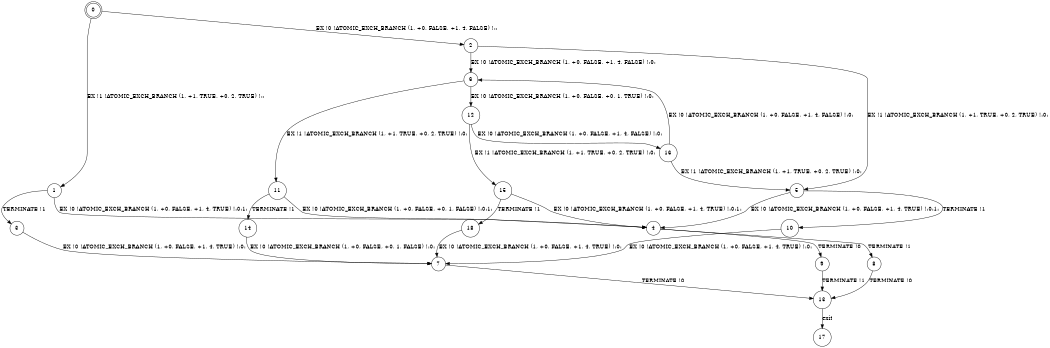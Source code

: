 digraph BCG {
size = "7, 10.5";
center = TRUE;
node [shape = circle];
0 [peripheries = 2];
0 -> 1 [label = "EX !1 !ATOMIC_EXCH_BRANCH (1, +1, TRUE, +0, 2, TRUE) !::"];
0 -> 2 [label = "EX !0 !ATOMIC_EXCH_BRANCH (1, +0, FALSE, +1, 4, FALSE) !::"];
1 -> 3 [label = "TERMINATE !1"];
1 -> 4 [label = "EX !0 !ATOMIC_EXCH_BRANCH (1, +0, FALSE, +1, 4, TRUE) !:0:1:"];
2 -> 5 [label = "EX !1 !ATOMIC_EXCH_BRANCH (1, +1, TRUE, +0, 2, TRUE) !:0:"];
2 -> 6 [label = "EX !0 !ATOMIC_EXCH_BRANCH (1, +0, FALSE, +1, 4, FALSE) !:0:"];
3 -> 7 [label = "EX !0 !ATOMIC_EXCH_BRANCH (1, +0, FALSE, +1, 4, TRUE) !:0:"];
4 -> 8 [label = "TERMINATE !1"];
4 -> 9 [label = "TERMINATE !0"];
5 -> 10 [label = "TERMINATE !1"];
5 -> 4 [label = "EX !0 !ATOMIC_EXCH_BRANCH (1, +0, FALSE, +1, 4, TRUE) !:0:1:"];
6 -> 11 [label = "EX !1 !ATOMIC_EXCH_BRANCH (1, +1, TRUE, +0, 2, TRUE) !:0:"];
6 -> 12 [label = "EX !0 !ATOMIC_EXCH_BRANCH (1, +0, FALSE, +0, 1, TRUE) !:0:"];
7 -> 13 [label = "TERMINATE !0"];
8 -> 13 [label = "TERMINATE !0"];
9 -> 13 [label = "TERMINATE !1"];
10 -> 7 [label = "EX !0 !ATOMIC_EXCH_BRANCH (1, +0, FALSE, +1, 4, TRUE) !:0:"];
11 -> 14 [label = "TERMINATE !1"];
11 -> 4 [label = "EX !0 !ATOMIC_EXCH_BRANCH (1, +0, FALSE, +0, 1, FALSE) !:0:1:"];
12 -> 15 [label = "EX !1 !ATOMIC_EXCH_BRANCH (1, +1, TRUE, +0, 2, TRUE) !:0:"];
12 -> 16 [label = "EX !0 !ATOMIC_EXCH_BRANCH (1, +0, FALSE, +1, 4, FALSE) !:0:"];
13 -> 17 [label = "exit"];
14 -> 7 [label = "EX !0 !ATOMIC_EXCH_BRANCH (1, +0, FALSE, +0, 1, FALSE) !:0:"];
15 -> 18 [label = "TERMINATE !1"];
15 -> 4 [label = "EX !0 !ATOMIC_EXCH_BRANCH (1, +0, FALSE, +1, 4, TRUE) !:0:1:"];
16 -> 5 [label = "EX !1 !ATOMIC_EXCH_BRANCH (1, +1, TRUE, +0, 2, TRUE) !:0:"];
16 -> 6 [label = "EX !0 !ATOMIC_EXCH_BRANCH (1, +0, FALSE, +1, 4, FALSE) !:0:"];
18 -> 7 [label = "EX !0 !ATOMIC_EXCH_BRANCH (1, +0, FALSE, +1, 4, TRUE) !:0:"];
}
